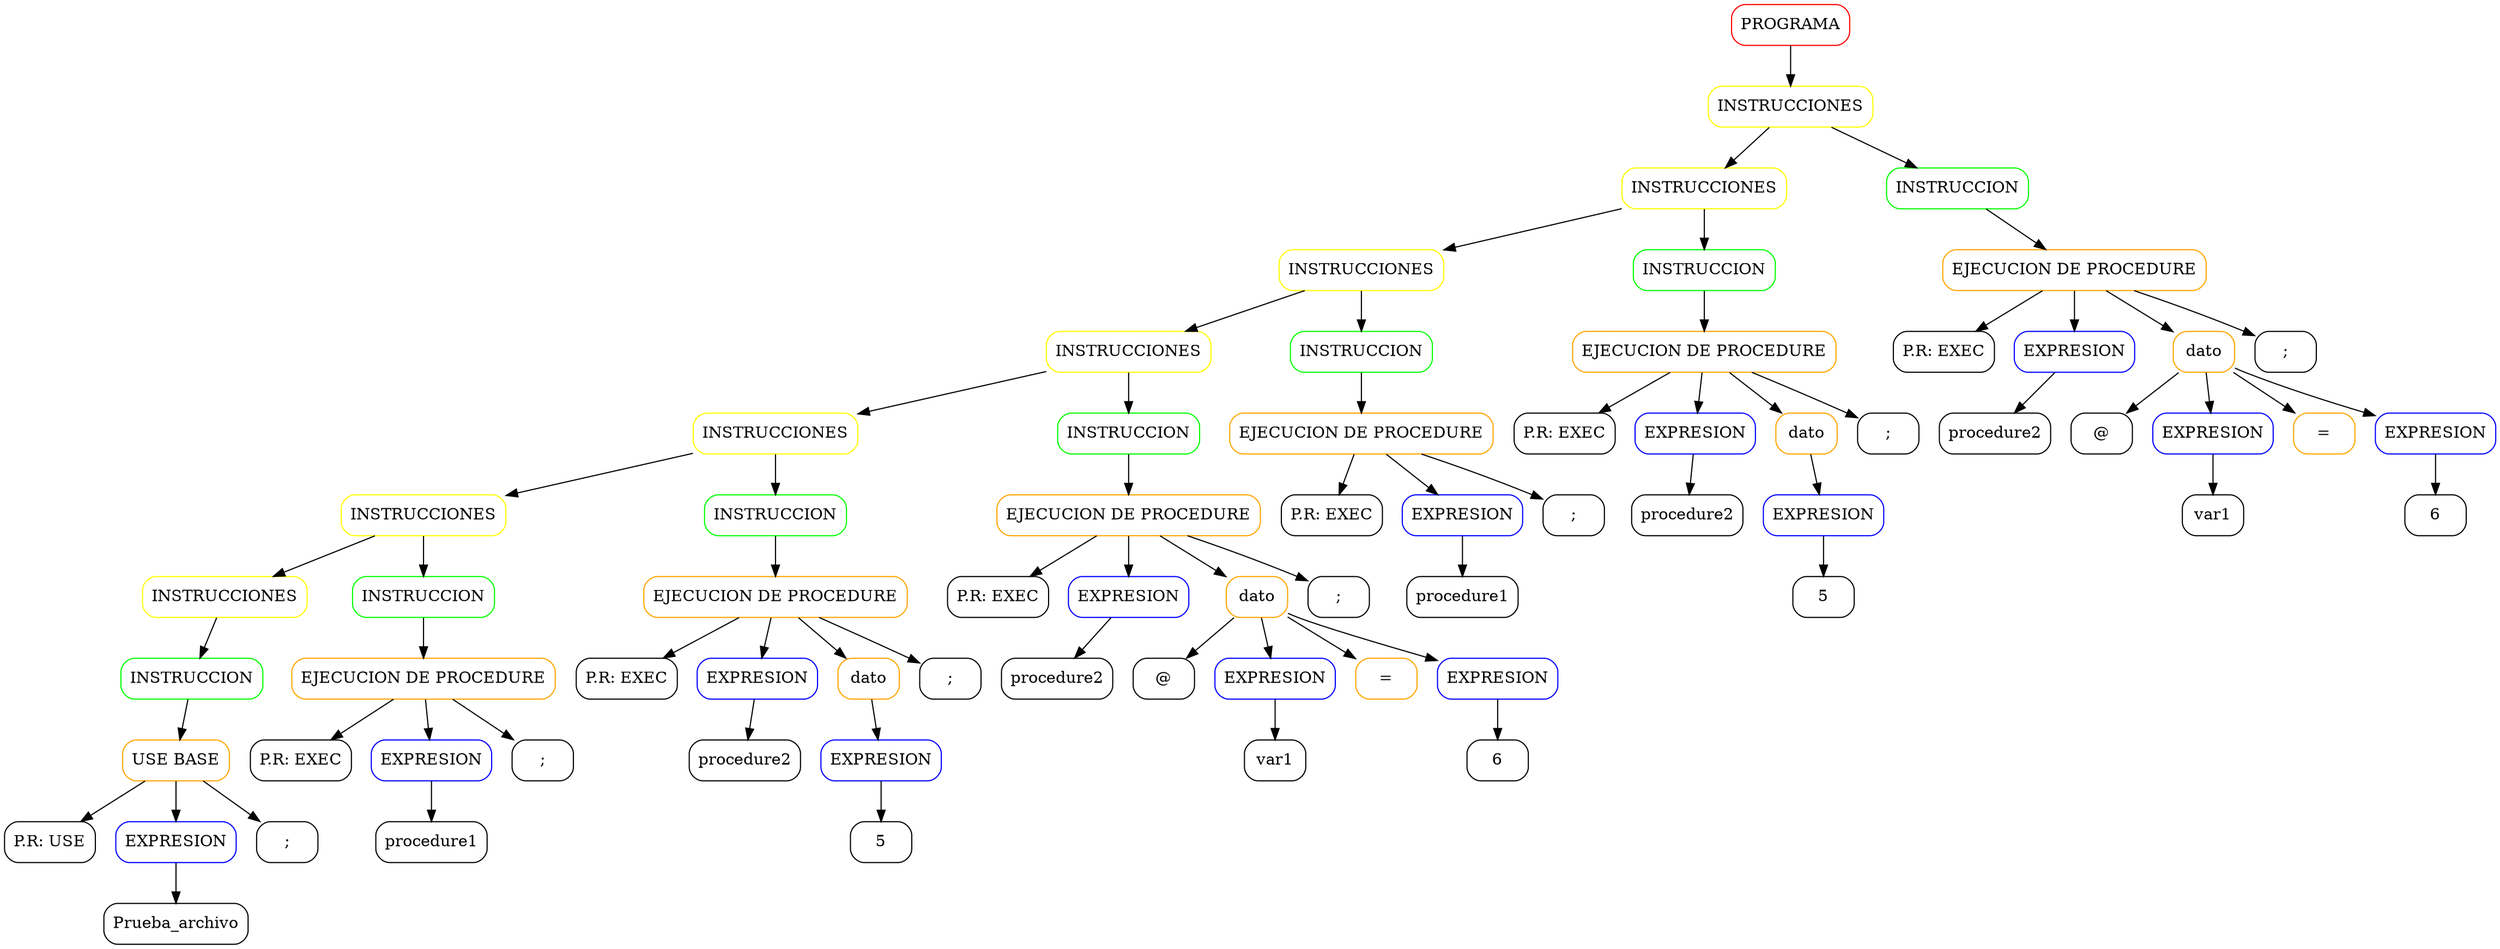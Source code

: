 digraph AST {
node [shape=box, style=rounded];
n1387213951[label="PROGRAMA" color="red"];
n3408886580[label="INSTRUCCIONES" color="yellow"];
n4206819037[label="INSTRUCCIONES" color="yellow"];
n5746012555[label="INSTRUCCIONES" color="yellow"];
n4225942066[label="INSTRUCCIONES" color="yellow"];
n8255481153[label="INSTRUCCIONES" color="yellow"];
n6576629548[label="INSTRUCCIONES" color="yellow"];
n3286361907[label="INSTRUCCIONES" color="yellow"];
n4641816147[label="INSTRUCCION" color="green"];
n986297200[label="USE BASE" color="orange"];
n6249328342[label="P.R: USE" color="black"];
n986297200 -> n6249328342; 
n3683837605[label="EXPRESION" color="blue"];
n403904895[label="Prueba_archivo" color="black"];
n3683837605 -> n403904895; 
n986297200 -> n3683837605; 
n7092766461[label=";" color="black"];
n986297200 -> n7092766461; 
n4641816147 -> n986297200; 
n3286361907 -> n4641816147; 
n6576629548 -> n3286361907; 
n6095971403[label="INSTRUCCION" color="green"];
n8029334218[label="EJECUCION DE PROCEDURE" color="ORANGE"];
n8047767175[label="P.R: EXEC" color="black"];
n8029334218 -> n8047767175; 
n7676428061[label="EXPRESION" color="blue"];
n8076426701[label="procedure1" color="black"];
n7676428061 -> n8076426701; 
n8029334218 -> n7676428061; 
n8213080734[label=";" color="black"];
n8029334218 -> n8213080734; 
n6095971403 -> n8029334218; 
n6576629548 -> n6095971403; 
n8255481153 -> n6576629548; 
n755483416[label="INSTRUCCION" color="green"];
n9131763162[label="EJECUCION DE PROCEDURE" color="ORANGE"];
n6851612942[label="P.R: EXEC" color="black"];
n9131763162 -> n6851612942; 
n2151757511[label="EXPRESION" color="blue"];
n5164538034[label="procedure2" color="black"];
n2151757511 -> n5164538034; 
n9131763162 -> n2151757511; 
n5373927445[label="dato" color="ORANGE"];
n7571031794[label="EXPRESION" color="blue"];
n1992777257[label="5" color="black"];
n7571031794 -> n1992777257; 
n5373927445 -> n7571031794; 
n9131763162 -> n5373927445; 
n6707602017[label=";" color="black"];
n9131763162 -> n6707602017; 
n755483416 -> n9131763162; 
n8255481153 -> n755483416; 
n4225942066 -> n8255481153; 
n3538184934[label="INSTRUCCION" color="green"];
n8291365541[label="EJECUCION DE PROCEDURE" color="ORANGE"];
n5769834363[label="P.R: EXEC" color="black"];
n8291365541 -> n5769834363; 
n3094060365[label="EXPRESION" color="blue"];
n3117630409[label="procedure2" color="black"];
n3094060365 -> n3117630409; 
n8291365541 -> n3094060365; 
n7529181080[label="dato" color="ORANGE"];
n7043315467[label="@" color="black"];
n7529181080 -> n7043315467; 
n4269914427[label="EXPRESION" color="blue"];
n4205437419[label="var1" color="black"];
n4269914427 -> n4205437419; 
n7529181080 -> n4269914427; 
n3180666156[label="=" color="ORANGE"];
n7529181080 -> n3180666156; 
n3150260803[label="EXPRESION" color="blue"];
n7500497205[label="6" color="black"];
n3150260803 -> n7500497205; 
n7529181080 -> n3150260803; 
n8291365541 -> n7529181080; 
n4702008906[label=";" color="black"];
n8291365541 -> n4702008906; 
n3538184934 -> n8291365541; 
n4225942066 -> n3538184934; 
n5746012555 -> n4225942066; 
n162052933[label="INSTRUCCION" color="green"];
n7512955533[label="EJECUCION DE PROCEDURE" color="ORANGE"];
n5735663900[label="P.R: EXEC" color="black"];
n7512955533 -> n5735663900; 
n2197142490[label="EXPRESION" color="blue"];
n712619250[label="procedure1" color="black"];
n2197142490 -> n712619250; 
n7512955533 -> n2197142490; 
n5125256463[label=";" color="black"];
n7512955533 -> n5125256463; 
n162052933 -> n7512955533; 
n5746012555 -> n162052933; 
n4206819037 -> n5746012555; 
n4747297488[label="INSTRUCCION" color="green"];
n6554513922[label="EJECUCION DE PROCEDURE" color="ORANGE"];
n6873646038[label="P.R: EXEC" color="black"];
n6554513922 -> n6873646038; 
n1448421570[label="EXPRESION" color="blue"];
n4793455363[label="procedure2" color="black"];
n1448421570 -> n4793455363; 
n6554513922 -> n1448421570; 
n548576606[label="dato" color="ORANGE"];
n9691749275[label="EXPRESION" color="blue"];
n1143713368[label="5" color="black"];
n9691749275 -> n1143713368; 
n548576606 -> n9691749275; 
n6554513922 -> n548576606; 
n3036837676[label=";" color="black"];
n6554513922 -> n3036837676; 
n4747297488 -> n6554513922; 
n4206819037 -> n4747297488; 
n3408886580 -> n4206819037; 
n6822178144[label="INSTRUCCION" color="green"];
n8855129712[label="EJECUCION DE PROCEDURE" color="ORANGE"];
n4552264177[label="P.R: EXEC" color="black"];
n8855129712 -> n4552264177; 
n8313340052[label="EXPRESION" color="blue"];
n4184495858[label="procedure2" color="black"];
n8313340052 -> n4184495858; 
n8855129712 -> n8313340052; 
n2788281253[label="dato" color="ORANGE"];
n6334154322[label="@" color="black"];
n2788281253 -> n6334154322; 
n8972341053[label="EXPRESION" color="blue"];
n9582271471[label="var1" color="black"];
n8972341053 -> n9582271471; 
n2788281253 -> n8972341053; 
n6803165938[label="=" color="ORANGE"];
n2788281253 -> n6803165938; 
n7183715535[label="EXPRESION" color="blue"];
n9647407755[label="6" color="black"];
n7183715535 -> n9647407755; 
n2788281253 -> n7183715535; 
n8855129712 -> n2788281253; 
n1669560155[label=";" color="black"];
n8855129712 -> n1669560155; 
n6822178144 -> n8855129712; 
n3408886580 -> n6822178144; 
n1387213951 -> n3408886580; 
}
